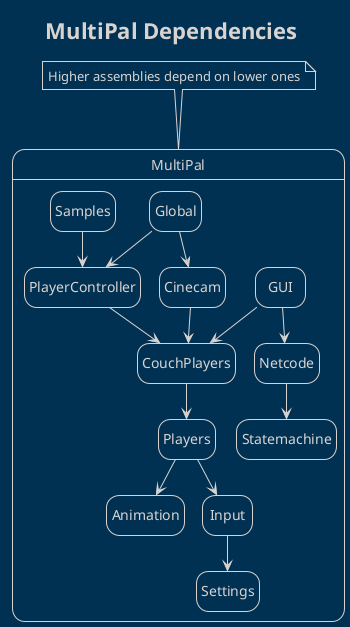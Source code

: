 @startuml

!theme blueprint
hide empty description

title MultiPal Dependencies


state MultiPal{
}

note top of MultiPal : Higher assemblies depend on lower ones

' this is only for WentOnline/offline events, to be removed
'MultiPal.Cinecam --> MultiPal.Netcode

MultiPal.Samples --> MultiPal.PlayerController
MultiPal.Global --> MultiPal.PlayerController
MultiPal.Global --> MultiPal.Cinecam

MultiPal.Cinecam --> MultiPal.CouchPlayers
MultiPal.PlayerController --> MultiPal.CouchPlayers

MultiPal.GUI --> MultiPal.Netcode
MultiPal.GUI --> MultiPal.CouchPlayers

MultiPal.CouchPlayers --> MultiPal.Players

MultiPal.Players --> MultiPal.Animation
MultiPal.Players --> MultiPal.Input

MultiPal.Input --> MultiPal.Settings
MultiPal.Netcode --> MultiPal.Statemachine

@enduml
